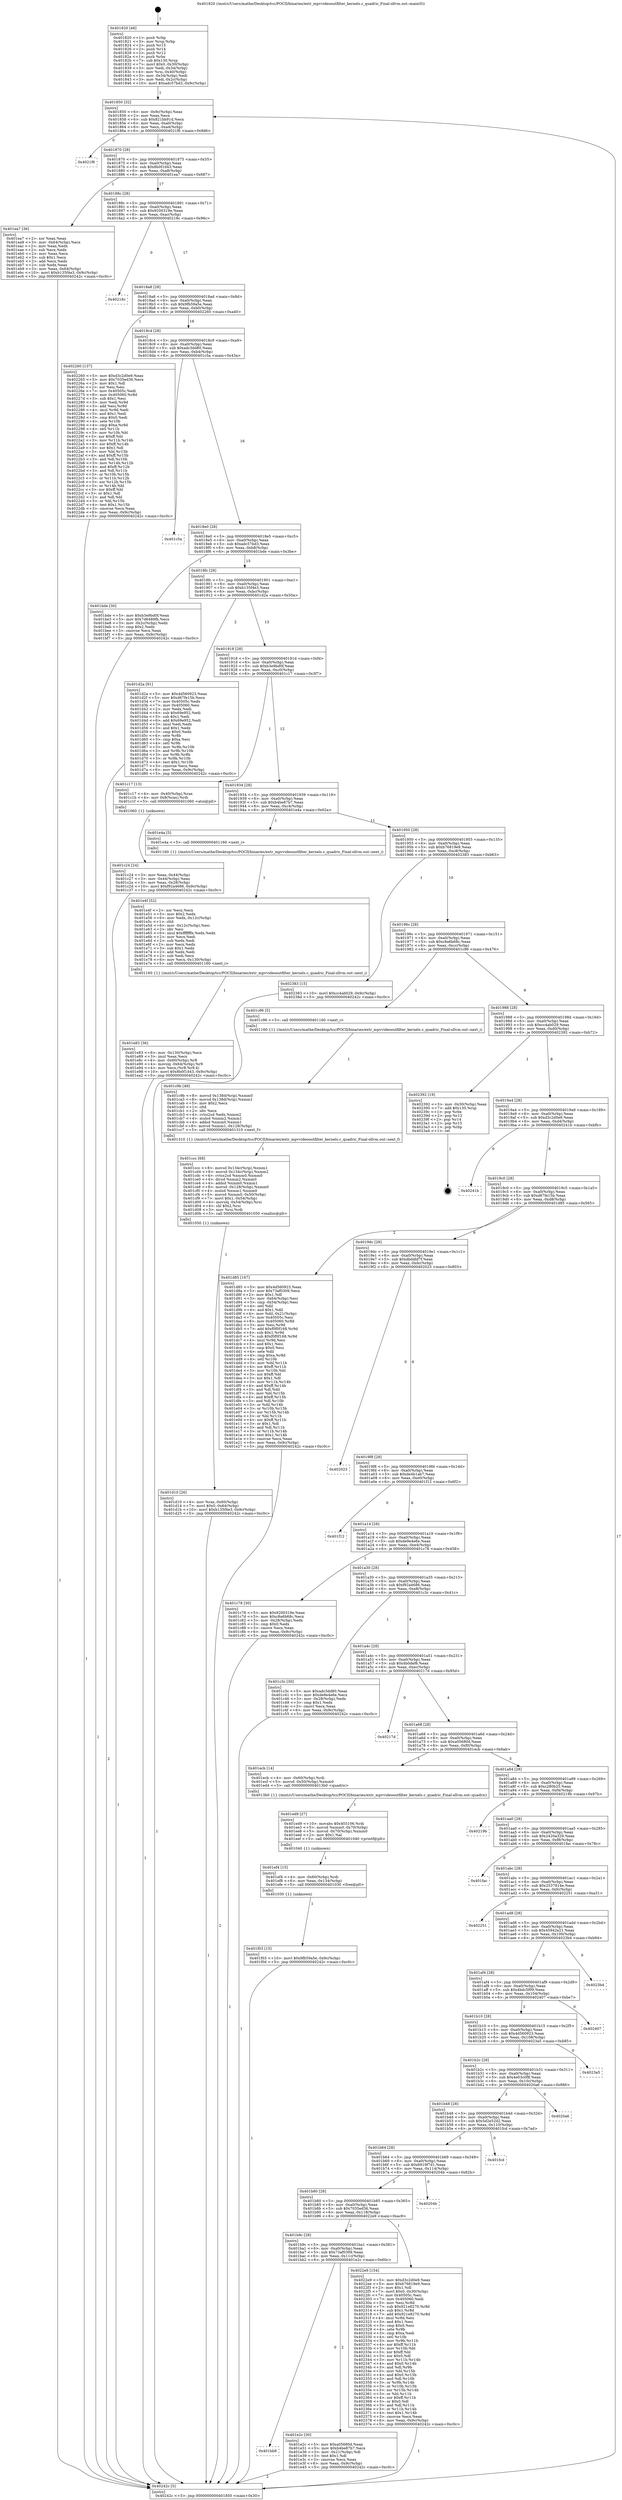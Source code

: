 digraph "0x401820" {
  label = "0x401820 (/mnt/c/Users/mathe/Desktop/tcc/POCII/binaries/extr_mpvvideooutfilter_kernels.c_quadric_Final-ollvm.out::main(0))"
  labelloc = "t"
  node[shape=record]

  Entry [label="",width=0.3,height=0.3,shape=circle,fillcolor=black,style=filled]
  "0x401850" [label="{
     0x401850 [32]\l
     | [instrs]\l
     &nbsp;&nbsp;0x401850 \<+6\>: mov -0x9c(%rbp),%eax\l
     &nbsp;&nbsp;0x401856 \<+2\>: mov %eax,%ecx\l
     &nbsp;&nbsp;0x401858 \<+6\>: sub $0x821bb91d,%ecx\l
     &nbsp;&nbsp;0x40185e \<+6\>: mov %eax,-0xa0(%rbp)\l
     &nbsp;&nbsp;0x401864 \<+6\>: mov %ecx,-0xa4(%rbp)\l
     &nbsp;&nbsp;0x40186a \<+6\>: je 00000000004021f6 \<main+0x9d6\>\l
  }"]
  "0x4021f6" [label="{
     0x4021f6\l
  }", style=dashed]
  "0x401870" [label="{
     0x401870 [28]\l
     | [instrs]\l
     &nbsp;&nbsp;0x401870 \<+5\>: jmp 0000000000401875 \<main+0x55\>\l
     &nbsp;&nbsp;0x401875 \<+6\>: mov -0xa0(%rbp),%eax\l
     &nbsp;&nbsp;0x40187b \<+5\>: sub $0x8b0f1d43,%eax\l
     &nbsp;&nbsp;0x401880 \<+6\>: mov %eax,-0xa8(%rbp)\l
     &nbsp;&nbsp;0x401886 \<+6\>: je 0000000000401ea7 \<main+0x687\>\l
  }"]
  Exit [label="",width=0.3,height=0.3,shape=circle,fillcolor=black,style=filled,peripheries=2]
  "0x401ea7" [label="{
     0x401ea7 [36]\l
     | [instrs]\l
     &nbsp;&nbsp;0x401ea7 \<+2\>: xor %eax,%eax\l
     &nbsp;&nbsp;0x401ea9 \<+3\>: mov -0x64(%rbp),%ecx\l
     &nbsp;&nbsp;0x401eac \<+2\>: mov %eax,%edx\l
     &nbsp;&nbsp;0x401eae \<+2\>: sub %ecx,%edx\l
     &nbsp;&nbsp;0x401eb0 \<+2\>: mov %eax,%ecx\l
     &nbsp;&nbsp;0x401eb2 \<+3\>: sub $0x1,%ecx\l
     &nbsp;&nbsp;0x401eb5 \<+2\>: add %ecx,%edx\l
     &nbsp;&nbsp;0x401eb7 \<+2\>: sub %edx,%eax\l
     &nbsp;&nbsp;0x401eb9 \<+3\>: mov %eax,-0x64(%rbp)\l
     &nbsp;&nbsp;0x401ebc \<+10\>: movl $0xb135f4e3,-0x9c(%rbp)\l
     &nbsp;&nbsp;0x401ec6 \<+5\>: jmp 000000000040242c \<main+0xc0c\>\l
  }"]
  "0x40188c" [label="{
     0x40188c [28]\l
     | [instrs]\l
     &nbsp;&nbsp;0x40188c \<+5\>: jmp 0000000000401891 \<main+0x71\>\l
     &nbsp;&nbsp;0x401891 \<+6\>: mov -0xa0(%rbp),%eax\l
     &nbsp;&nbsp;0x401897 \<+5\>: sub $0x9200319e,%eax\l
     &nbsp;&nbsp;0x40189c \<+6\>: mov %eax,-0xac(%rbp)\l
     &nbsp;&nbsp;0x4018a2 \<+6\>: je 000000000040218c \<main+0x96c\>\l
  }"]
  "0x401f03" [label="{
     0x401f03 [15]\l
     | [instrs]\l
     &nbsp;&nbsp;0x401f03 \<+10\>: movl $0x9fb59a5e,-0x9c(%rbp)\l
     &nbsp;&nbsp;0x401f0d \<+5\>: jmp 000000000040242c \<main+0xc0c\>\l
  }"]
  "0x40218c" [label="{
     0x40218c\l
  }", style=dashed]
  "0x4018a8" [label="{
     0x4018a8 [28]\l
     | [instrs]\l
     &nbsp;&nbsp;0x4018a8 \<+5\>: jmp 00000000004018ad \<main+0x8d\>\l
     &nbsp;&nbsp;0x4018ad \<+6\>: mov -0xa0(%rbp),%eax\l
     &nbsp;&nbsp;0x4018b3 \<+5\>: sub $0x9fb59a5e,%eax\l
     &nbsp;&nbsp;0x4018b8 \<+6\>: mov %eax,-0xb0(%rbp)\l
     &nbsp;&nbsp;0x4018be \<+6\>: je 0000000000402260 \<main+0xa40\>\l
  }"]
  "0x401ef4" [label="{
     0x401ef4 [15]\l
     | [instrs]\l
     &nbsp;&nbsp;0x401ef4 \<+4\>: mov -0x60(%rbp),%rdi\l
     &nbsp;&nbsp;0x401ef8 \<+6\>: mov %eax,-0x134(%rbp)\l
     &nbsp;&nbsp;0x401efe \<+5\>: call 0000000000401030 \<free@plt\>\l
     | [calls]\l
     &nbsp;&nbsp;0x401030 \{1\} (unknown)\l
  }"]
  "0x402260" [label="{
     0x402260 [137]\l
     | [instrs]\l
     &nbsp;&nbsp;0x402260 \<+5\>: mov $0xd3c2d0e9,%eax\l
     &nbsp;&nbsp;0x402265 \<+5\>: mov $0x7035ed36,%ecx\l
     &nbsp;&nbsp;0x40226a \<+2\>: mov $0x1,%dl\l
     &nbsp;&nbsp;0x40226c \<+2\>: xor %esi,%esi\l
     &nbsp;&nbsp;0x40226e \<+7\>: mov 0x40505c,%edi\l
     &nbsp;&nbsp;0x402275 \<+8\>: mov 0x405060,%r8d\l
     &nbsp;&nbsp;0x40227d \<+3\>: sub $0x1,%esi\l
     &nbsp;&nbsp;0x402280 \<+3\>: mov %edi,%r9d\l
     &nbsp;&nbsp;0x402283 \<+3\>: add %esi,%r9d\l
     &nbsp;&nbsp;0x402286 \<+4\>: imul %r9d,%edi\l
     &nbsp;&nbsp;0x40228a \<+3\>: and $0x1,%edi\l
     &nbsp;&nbsp;0x40228d \<+3\>: cmp $0x0,%edi\l
     &nbsp;&nbsp;0x402290 \<+4\>: sete %r10b\l
     &nbsp;&nbsp;0x402294 \<+4\>: cmp $0xa,%r8d\l
     &nbsp;&nbsp;0x402298 \<+4\>: setl %r11b\l
     &nbsp;&nbsp;0x40229c \<+3\>: mov %r10b,%bl\l
     &nbsp;&nbsp;0x40229f \<+3\>: xor $0xff,%bl\l
     &nbsp;&nbsp;0x4022a2 \<+3\>: mov %r11b,%r14b\l
     &nbsp;&nbsp;0x4022a5 \<+4\>: xor $0xff,%r14b\l
     &nbsp;&nbsp;0x4022a9 \<+3\>: xor $0x1,%dl\l
     &nbsp;&nbsp;0x4022ac \<+3\>: mov %bl,%r15b\l
     &nbsp;&nbsp;0x4022af \<+4\>: and $0xff,%r15b\l
     &nbsp;&nbsp;0x4022b3 \<+3\>: and %dl,%r10b\l
     &nbsp;&nbsp;0x4022b6 \<+3\>: mov %r14b,%r12b\l
     &nbsp;&nbsp;0x4022b9 \<+4\>: and $0xff,%r12b\l
     &nbsp;&nbsp;0x4022bd \<+3\>: and %dl,%r11b\l
     &nbsp;&nbsp;0x4022c0 \<+3\>: or %r10b,%r15b\l
     &nbsp;&nbsp;0x4022c3 \<+3\>: or %r11b,%r12b\l
     &nbsp;&nbsp;0x4022c6 \<+3\>: xor %r12b,%r15b\l
     &nbsp;&nbsp;0x4022c9 \<+3\>: or %r14b,%bl\l
     &nbsp;&nbsp;0x4022cc \<+3\>: xor $0xff,%bl\l
     &nbsp;&nbsp;0x4022cf \<+3\>: or $0x1,%dl\l
     &nbsp;&nbsp;0x4022d2 \<+2\>: and %dl,%bl\l
     &nbsp;&nbsp;0x4022d4 \<+3\>: or %bl,%r15b\l
     &nbsp;&nbsp;0x4022d7 \<+4\>: test $0x1,%r15b\l
     &nbsp;&nbsp;0x4022db \<+3\>: cmovne %ecx,%eax\l
     &nbsp;&nbsp;0x4022de \<+6\>: mov %eax,-0x9c(%rbp)\l
     &nbsp;&nbsp;0x4022e4 \<+5\>: jmp 000000000040242c \<main+0xc0c\>\l
  }"]
  "0x4018c4" [label="{
     0x4018c4 [28]\l
     | [instrs]\l
     &nbsp;&nbsp;0x4018c4 \<+5\>: jmp 00000000004018c9 \<main+0xa9\>\l
     &nbsp;&nbsp;0x4018c9 \<+6\>: mov -0xa0(%rbp),%eax\l
     &nbsp;&nbsp;0x4018cf \<+5\>: sub $0xadc3dd80,%eax\l
     &nbsp;&nbsp;0x4018d4 \<+6\>: mov %eax,-0xb4(%rbp)\l
     &nbsp;&nbsp;0x4018da \<+6\>: je 0000000000401c5a \<main+0x43a\>\l
  }"]
  "0x401ed9" [label="{
     0x401ed9 [27]\l
     | [instrs]\l
     &nbsp;&nbsp;0x401ed9 \<+10\>: movabs $0x403106,%rdi\l
     &nbsp;&nbsp;0x401ee3 \<+5\>: movsd %xmm0,-0x70(%rbp)\l
     &nbsp;&nbsp;0x401ee8 \<+5\>: movsd -0x70(%rbp),%xmm0\l
     &nbsp;&nbsp;0x401eed \<+2\>: mov $0x1,%al\l
     &nbsp;&nbsp;0x401eef \<+5\>: call 0000000000401040 \<printf@plt\>\l
     | [calls]\l
     &nbsp;&nbsp;0x401040 \{1\} (unknown)\l
  }"]
  "0x401c5a" [label="{
     0x401c5a\l
  }", style=dashed]
  "0x4018e0" [label="{
     0x4018e0 [28]\l
     | [instrs]\l
     &nbsp;&nbsp;0x4018e0 \<+5\>: jmp 00000000004018e5 \<main+0xc5\>\l
     &nbsp;&nbsp;0x4018e5 \<+6\>: mov -0xa0(%rbp),%eax\l
     &nbsp;&nbsp;0x4018eb \<+5\>: sub $0xadc57bd3,%eax\l
     &nbsp;&nbsp;0x4018f0 \<+6\>: mov %eax,-0xb8(%rbp)\l
     &nbsp;&nbsp;0x4018f6 \<+6\>: je 0000000000401bde \<main+0x3be\>\l
  }"]
  "0x401e83" [label="{
     0x401e83 [36]\l
     | [instrs]\l
     &nbsp;&nbsp;0x401e83 \<+6\>: mov -0x130(%rbp),%ecx\l
     &nbsp;&nbsp;0x401e89 \<+3\>: imul %eax,%ecx\l
     &nbsp;&nbsp;0x401e8c \<+4\>: mov -0x60(%rbp),%r8\l
     &nbsp;&nbsp;0x401e90 \<+4\>: movslq -0x64(%rbp),%r9\l
     &nbsp;&nbsp;0x401e94 \<+4\>: mov %ecx,(%r8,%r9,4)\l
     &nbsp;&nbsp;0x401e98 \<+10\>: movl $0x8b0f1d43,-0x9c(%rbp)\l
     &nbsp;&nbsp;0x401ea2 \<+5\>: jmp 000000000040242c \<main+0xc0c\>\l
  }"]
  "0x401bde" [label="{
     0x401bde [30]\l
     | [instrs]\l
     &nbsp;&nbsp;0x401bde \<+5\>: mov $0xb3e9bd0f,%eax\l
     &nbsp;&nbsp;0x401be3 \<+5\>: mov $0x7d6489fb,%ecx\l
     &nbsp;&nbsp;0x401be8 \<+3\>: mov -0x2c(%rbp),%edx\l
     &nbsp;&nbsp;0x401beb \<+3\>: cmp $0x2,%edx\l
     &nbsp;&nbsp;0x401bee \<+3\>: cmovne %ecx,%eax\l
     &nbsp;&nbsp;0x401bf1 \<+6\>: mov %eax,-0x9c(%rbp)\l
     &nbsp;&nbsp;0x401bf7 \<+5\>: jmp 000000000040242c \<main+0xc0c\>\l
  }"]
  "0x4018fc" [label="{
     0x4018fc [28]\l
     | [instrs]\l
     &nbsp;&nbsp;0x4018fc \<+5\>: jmp 0000000000401901 \<main+0xe1\>\l
     &nbsp;&nbsp;0x401901 \<+6\>: mov -0xa0(%rbp),%eax\l
     &nbsp;&nbsp;0x401907 \<+5\>: sub $0xb135f4e3,%eax\l
     &nbsp;&nbsp;0x40190c \<+6\>: mov %eax,-0xbc(%rbp)\l
     &nbsp;&nbsp;0x401912 \<+6\>: je 0000000000401d2a \<main+0x50a\>\l
  }"]
  "0x40242c" [label="{
     0x40242c [5]\l
     | [instrs]\l
     &nbsp;&nbsp;0x40242c \<+5\>: jmp 0000000000401850 \<main+0x30\>\l
  }"]
  "0x401820" [label="{
     0x401820 [48]\l
     | [instrs]\l
     &nbsp;&nbsp;0x401820 \<+1\>: push %rbp\l
     &nbsp;&nbsp;0x401821 \<+3\>: mov %rsp,%rbp\l
     &nbsp;&nbsp;0x401824 \<+2\>: push %r15\l
     &nbsp;&nbsp;0x401826 \<+2\>: push %r14\l
     &nbsp;&nbsp;0x401828 \<+2\>: push %r12\l
     &nbsp;&nbsp;0x40182a \<+1\>: push %rbx\l
     &nbsp;&nbsp;0x40182b \<+7\>: sub $0x130,%rsp\l
     &nbsp;&nbsp;0x401832 \<+7\>: movl $0x0,-0x30(%rbp)\l
     &nbsp;&nbsp;0x401839 \<+3\>: mov %edi,-0x34(%rbp)\l
     &nbsp;&nbsp;0x40183c \<+4\>: mov %rsi,-0x40(%rbp)\l
     &nbsp;&nbsp;0x401840 \<+3\>: mov -0x34(%rbp),%edi\l
     &nbsp;&nbsp;0x401843 \<+3\>: mov %edi,-0x2c(%rbp)\l
     &nbsp;&nbsp;0x401846 \<+10\>: movl $0xadc57bd3,-0x9c(%rbp)\l
  }"]
  "0x401e4f" [label="{
     0x401e4f [52]\l
     | [instrs]\l
     &nbsp;&nbsp;0x401e4f \<+2\>: xor %ecx,%ecx\l
     &nbsp;&nbsp;0x401e51 \<+5\>: mov $0x2,%edx\l
     &nbsp;&nbsp;0x401e56 \<+6\>: mov %edx,-0x12c(%rbp)\l
     &nbsp;&nbsp;0x401e5c \<+1\>: cltd\l
     &nbsp;&nbsp;0x401e5d \<+6\>: mov -0x12c(%rbp),%esi\l
     &nbsp;&nbsp;0x401e63 \<+2\>: idiv %esi\l
     &nbsp;&nbsp;0x401e65 \<+6\>: imul $0xfffffffe,%edx,%edx\l
     &nbsp;&nbsp;0x401e6b \<+2\>: mov %ecx,%edi\l
     &nbsp;&nbsp;0x401e6d \<+2\>: sub %edx,%edi\l
     &nbsp;&nbsp;0x401e6f \<+2\>: mov %ecx,%edx\l
     &nbsp;&nbsp;0x401e71 \<+3\>: sub $0x1,%edx\l
     &nbsp;&nbsp;0x401e74 \<+2\>: add %edx,%edi\l
     &nbsp;&nbsp;0x401e76 \<+2\>: sub %edi,%ecx\l
     &nbsp;&nbsp;0x401e78 \<+6\>: mov %ecx,-0x130(%rbp)\l
     &nbsp;&nbsp;0x401e7e \<+5\>: call 0000000000401160 \<next_i\>\l
     | [calls]\l
     &nbsp;&nbsp;0x401160 \{1\} (/mnt/c/Users/mathe/Desktop/tcc/POCII/binaries/extr_mpvvideooutfilter_kernels.c_quadric_Final-ollvm.out::next_i)\l
  }"]
  "0x401d2a" [label="{
     0x401d2a [91]\l
     | [instrs]\l
     &nbsp;&nbsp;0x401d2a \<+5\>: mov $0x4d560923,%eax\l
     &nbsp;&nbsp;0x401d2f \<+5\>: mov $0xd67fe15b,%ecx\l
     &nbsp;&nbsp;0x401d34 \<+7\>: mov 0x40505c,%edx\l
     &nbsp;&nbsp;0x401d3b \<+7\>: mov 0x405060,%esi\l
     &nbsp;&nbsp;0x401d42 \<+2\>: mov %edx,%edi\l
     &nbsp;&nbsp;0x401d44 \<+6\>: sub $0x69e952,%edi\l
     &nbsp;&nbsp;0x401d4a \<+3\>: sub $0x1,%edi\l
     &nbsp;&nbsp;0x401d4d \<+6\>: add $0x69e952,%edi\l
     &nbsp;&nbsp;0x401d53 \<+3\>: imul %edi,%edx\l
     &nbsp;&nbsp;0x401d56 \<+3\>: and $0x1,%edx\l
     &nbsp;&nbsp;0x401d59 \<+3\>: cmp $0x0,%edx\l
     &nbsp;&nbsp;0x401d5c \<+4\>: sete %r8b\l
     &nbsp;&nbsp;0x401d60 \<+3\>: cmp $0xa,%esi\l
     &nbsp;&nbsp;0x401d63 \<+4\>: setl %r9b\l
     &nbsp;&nbsp;0x401d67 \<+3\>: mov %r8b,%r10b\l
     &nbsp;&nbsp;0x401d6a \<+3\>: and %r9b,%r10b\l
     &nbsp;&nbsp;0x401d6d \<+3\>: xor %r9b,%r8b\l
     &nbsp;&nbsp;0x401d70 \<+3\>: or %r8b,%r10b\l
     &nbsp;&nbsp;0x401d73 \<+4\>: test $0x1,%r10b\l
     &nbsp;&nbsp;0x401d77 \<+3\>: cmovne %ecx,%eax\l
     &nbsp;&nbsp;0x401d7a \<+6\>: mov %eax,-0x9c(%rbp)\l
     &nbsp;&nbsp;0x401d80 \<+5\>: jmp 000000000040242c \<main+0xc0c\>\l
  }"]
  "0x401918" [label="{
     0x401918 [28]\l
     | [instrs]\l
     &nbsp;&nbsp;0x401918 \<+5\>: jmp 000000000040191d \<main+0xfd\>\l
     &nbsp;&nbsp;0x40191d \<+6\>: mov -0xa0(%rbp),%eax\l
     &nbsp;&nbsp;0x401923 \<+5\>: sub $0xb3e9bd0f,%eax\l
     &nbsp;&nbsp;0x401928 \<+6\>: mov %eax,-0xc0(%rbp)\l
     &nbsp;&nbsp;0x40192e \<+6\>: je 0000000000401c17 \<main+0x3f7\>\l
  }"]
  "0x401bb8" [label="{
     0x401bb8\l
  }", style=dashed]
  "0x401c17" [label="{
     0x401c17 [13]\l
     | [instrs]\l
     &nbsp;&nbsp;0x401c17 \<+4\>: mov -0x40(%rbp),%rax\l
     &nbsp;&nbsp;0x401c1b \<+4\>: mov 0x8(%rax),%rdi\l
     &nbsp;&nbsp;0x401c1f \<+5\>: call 0000000000401060 \<atoi@plt\>\l
     | [calls]\l
     &nbsp;&nbsp;0x401060 \{1\} (unknown)\l
  }"]
  "0x401934" [label="{
     0x401934 [28]\l
     | [instrs]\l
     &nbsp;&nbsp;0x401934 \<+5\>: jmp 0000000000401939 \<main+0x119\>\l
     &nbsp;&nbsp;0x401939 \<+6\>: mov -0xa0(%rbp),%eax\l
     &nbsp;&nbsp;0x40193f \<+5\>: sub $0xb4be87b7,%eax\l
     &nbsp;&nbsp;0x401944 \<+6\>: mov %eax,-0xc4(%rbp)\l
     &nbsp;&nbsp;0x40194a \<+6\>: je 0000000000401e4a \<main+0x62a\>\l
  }"]
  "0x401c24" [label="{
     0x401c24 [24]\l
     | [instrs]\l
     &nbsp;&nbsp;0x401c24 \<+3\>: mov %eax,-0x44(%rbp)\l
     &nbsp;&nbsp;0x401c27 \<+3\>: mov -0x44(%rbp),%eax\l
     &nbsp;&nbsp;0x401c2a \<+3\>: mov %eax,-0x28(%rbp)\l
     &nbsp;&nbsp;0x401c2d \<+10\>: movl $0xf92a4686,-0x9c(%rbp)\l
     &nbsp;&nbsp;0x401c37 \<+5\>: jmp 000000000040242c \<main+0xc0c\>\l
  }"]
  "0x401e2c" [label="{
     0x401e2c [30]\l
     | [instrs]\l
     &nbsp;&nbsp;0x401e2c \<+5\>: mov $0xa05680d,%eax\l
     &nbsp;&nbsp;0x401e31 \<+5\>: mov $0xb4be87b7,%ecx\l
     &nbsp;&nbsp;0x401e36 \<+3\>: mov -0x21(%rbp),%dl\l
     &nbsp;&nbsp;0x401e39 \<+3\>: test $0x1,%dl\l
     &nbsp;&nbsp;0x401e3c \<+3\>: cmovne %ecx,%eax\l
     &nbsp;&nbsp;0x401e3f \<+6\>: mov %eax,-0x9c(%rbp)\l
     &nbsp;&nbsp;0x401e45 \<+5\>: jmp 000000000040242c \<main+0xc0c\>\l
  }"]
  "0x401e4a" [label="{
     0x401e4a [5]\l
     | [instrs]\l
     &nbsp;&nbsp;0x401e4a \<+5\>: call 0000000000401160 \<next_i\>\l
     | [calls]\l
     &nbsp;&nbsp;0x401160 \{1\} (/mnt/c/Users/mathe/Desktop/tcc/POCII/binaries/extr_mpvvideooutfilter_kernels.c_quadric_Final-ollvm.out::next_i)\l
  }"]
  "0x401950" [label="{
     0x401950 [28]\l
     | [instrs]\l
     &nbsp;&nbsp;0x401950 \<+5\>: jmp 0000000000401955 \<main+0x135\>\l
     &nbsp;&nbsp;0x401955 \<+6\>: mov -0xa0(%rbp),%eax\l
     &nbsp;&nbsp;0x40195b \<+5\>: sub $0xb76819e9,%eax\l
     &nbsp;&nbsp;0x401960 \<+6\>: mov %eax,-0xc8(%rbp)\l
     &nbsp;&nbsp;0x401966 \<+6\>: je 0000000000402383 \<main+0xb63\>\l
  }"]
  "0x401b9c" [label="{
     0x401b9c [28]\l
     | [instrs]\l
     &nbsp;&nbsp;0x401b9c \<+5\>: jmp 0000000000401ba1 \<main+0x381\>\l
     &nbsp;&nbsp;0x401ba1 \<+6\>: mov -0xa0(%rbp),%eax\l
     &nbsp;&nbsp;0x401ba7 \<+5\>: sub $0x73af0309,%eax\l
     &nbsp;&nbsp;0x401bac \<+6\>: mov %eax,-0x11c(%rbp)\l
     &nbsp;&nbsp;0x401bb2 \<+6\>: je 0000000000401e2c \<main+0x60c\>\l
  }"]
  "0x402383" [label="{
     0x402383 [15]\l
     | [instrs]\l
     &nbsp;&nbsp;0x402383 \<+10\>: movl $0xcc4ab029,-0x9c(%rbp)\l
     &nbsp;&nbsp;0x40238d \<+5\>: jmp 000000000040242c \<main+0xc0c\>\l
  }"]
  "0x40196c" [label="{
     0x40196c [28]\l
     | [instrs]\l
     &nbsp;&nbsp;0x40196c \<+5\>: jmp 0000000000401971 \<main+0x151\>\l
     &nbsp;&nbsp;0x401971 \<+6\>: mov -0xa0(%rbp),%eax\l
     &nbsp;&nbsp;0x401977 \<+5\>: sub $0xc8a6b68c,%eax\l
     &nbsp;&nbsp;0x40197c \<+6\>: mov %eax,-0xcc(%rbp)\l
     &nbsp;&nbsp;0x401982 \<+6\>: je 0000000000401c96 \<main+0x476\>\l
  }"]
  "0x4022e9" [label="{
     0x4022e9 [154]\l
     | [instrs]\l
     &nbsp;&nbsp;0x4022e9 \<+5\>: mov $0xd3c2d0e9,%eax\l
     &nbsp;&nbsp;0x4022ee \<+5\>: mov $0xb76819e9,%ecx\l
     &nbsp;&nbsp;0x4022f3 \<+2\>: mov $0x1,%dl\l
     &nbsp;&nbsp;0x4022f5 \<+7\>: movl $0x0,-0x30(%rbp)\l
     &nbsp;&nbsp;0x4022fc \<+7\>: mov 0x40505c,%esi\l
     &nbsp;&nbsp;0x402303 \<+7\>: mov 0x405060,%edi\l
     &nbsp;&nbsp;0x40230a \<+3\>: mov %esi,%r8d\l
     &nbsp;&nbsp;0x40230d \<+7\>: sub $0x921e8270,%r8d\l
     &nbsp;&nbsp;0x402314 \<+4\>: sub $0x1,%r8d\l
     &nbsp;&nbsp;0x402318 \<+7\>: add $0x921e8270,%r8d\l
     &nbsp;&nbsp;0x40231f \<+4\>: imul %r8d,%esi\l
     &nbsp;&nbsp;0x402323 \<+3\>: and $0x1,%esi\l
     &nbsp;&nbsp;0x402326 \<+3\>: cmp $0x0,%esi\l
     &nbsp;&nbsp;0x402329 \<+4\>: sete %r9b\l
     &nbsp;&nbsp;0x40232d \<+3\>: cmp $0xa,%edi\l
     &nbsp;&nbsp;0x402330 \<+4\>: setl %r10b\l
     &nbsp;&nbsp;0x402334 \<+3\>: mov %r9b,%r11b\l
     &nbsp;&nbsp;0x402337 \<+4\>: xor $0xff,%r11b\l
     &nbsp;&nbsp;0x40233b \<+3\>: mov %r10b,%bl\l
     &nbsp;&nbsp;0x40233e \<+3\>: xor $0xff,%bl\l
     &nbsp;&nbsp;0x402341 \<+3\>: xor $0x0,%dl\l
     &nbsp;&nbsp;0x402344 \<+3\>: mov %r11b,%r14b\l
     &nbsp;&nbsp;0x402347 \<+4\>: and $0x0,%r14b\l
     &nbsp;&nbsp;0x40234b \<+3\>: and %dl,%r9b\l
     &nbsp;&nbsp;0x40234e \<+3\>: mov %bl,%r15b\l
     &nbsp;&nbsp;0x402351 \<+4\>: and $0x0,%r15b\l
     &nbsp;&nbsp;0x402355 \<+3\>: and %dl,%r10b\l
     &nbsp;&nbsp;0x402358 \<+3\>: or %r9b,%r14b\l
     &nbsp;&nbsp;0x40235b \<+3\>: or %r10b,%r15b\l
     &nbsp;&nbsp;0x40235e \<+3\>: xor %r15b,%r14b\l
     &nbsp;&nbsp;0x402361 \<+3\>: or %bl,%r11b\l
     &nbsp;&nbsp;0x402364 \<+4\>: xor $0xff,%r11b\l
     &nbsp;&nbsp;0x402368 \<+3\>: or $0x0,%dl\l
     &nbsp;&nbsp;0x40236b \<+3\>: and %dl,%r11b\l
     &nbsp;&nbsp;0x40236e \<+3\>: or %r11b,%r14b\l
     &nbsp;&nbsp;0x402371 \<+4\>: test $0x1,%r14b\l
     &nbsp;&nbsp;0x402375 \<+3\>: cmovne %ecx,%eax\l
     &nbsp;&nbsp;0x402378 \<+6\>: mov %eax,-0x9c(%rbp)\l
     &nbsp;&nbsp;0x40237e \<+5\>: jmp 000000000040242c \<main+0xc0c\>\l
  }"]
  "0x401c96" [label="{
     0x401c96 [5]\l
     | [instrs]\l
     &nbsp;&nbsp;0x401c96 \<+5\>: call 0000000000401160 \<next_i\>\l
     | [calls]\l
     &nbsp;&nbsp;0x401160 \{1\} (/mnt/c/Users/mathe/Desktop/tcc/POCII/binaries/extr_mpvvideooutfilter_kernels.c_quadric_Final-ollvm.out::next_i)\l
  }"]
  "0x401988" [label="{
     0x401988 [28]\l
     | [instrs]\l
     &nbsp;&nbsp;0x401988 \<+5\>: jmp 000000000040198d \<main+0x16d\>\l
     &nbsp;&nbsp;0x40198d \<+6\>: mov -0xa0(%rbp),%eax\l
     &nbsp;&nbsp;0x401993 \<+5\>: sub $0xcc4ab029,%eax\l
     &nbsp;&nbsp;0x401998 \<+6\>: mov %eax,-0xd0(%rbp)\l
     &nbsp;&nbsp;0x40199e \<+6\>: je 0000000000402392 \<main+0xb72\>\l
  }"]
  "0x401b80" [label="{
     0x401b80 [28]\l
     | [instrs]\l
     &nbsp;&nbsp;0x401b80 \<+5\>: jmp 0000000000401b85 \<main+0x365\>\l
     &nbsp;&nbsp;0x401b85 \<+6\>: mov -0xa0(%rbp),%eax\l
     &nbsp;&nbsp;0x401b8b \<+5\>: sub $0x7035ed36,%eax\l
     &nbsp;&nbsp;0x401b90 \<+6\>: mov %eax,-0x118(%rbp)\l
     &nbsp;&nbsp;0x401b96 \<+6\>: je 00000000004022e9 \<main+0xac9\>\l
  }"]
  "0x402392" [label="{
     0x402392 [19]\l
     | [instrs]\l
     &nbsp;&nbsp;0x402392 \<+3\>: mov -0x30(%rbp),%eax\l
     &nbsp;&nbsp;0x402395 \<+7\>: add $0x130,%rsp\l
     &nbsp;&nbsp;0x40239c \<+1\>: pop %rbx\l
     &nbsp;&nbsp;0x40239d \<+2\>: pop %r12\l
     &nbsp;&nbsp;0x40239f \<+2\>: pop %r14\l
     &nbsp;&nbsp;0x4023a1 \<+2\>: pop %r15\l
     &nbsp;&nbsp;0x4023a3 \<+1\>: pop %rbp\l
     &nbsp;&nbsp;0x4023a4 \<+1\>: ret\l
  }"]
  "0x4019a4" [label="{
     0x4019a4 [28]\l
     | [instrs]\l
     &nbsp;&nbsp;0x4019a4 \<+5\>: jmp 00000000004019a9 \<main+0x189\>\l
     &nbsp;&nbsp;0x4019a9 \<+6\>: mov -0xa0(%rbp),%eax\l
     &nbsp;&nbsp;0x4019af \<+5\>: sub $0xd3c2d0e9,%eax\l
     &nbsp;&nbsp;0x4019b4 \<+6\>: mov %eax,-0xd4(%rbp)\l
     &nbsp;&nbsp;0x4019ba \<+6\>: je 000000000040241b \<main+0xbfb\>\l
  }"]
  "0x40204b" [label="{
     0x40204b\l
  }", style=dashed]
  "0x40241b" [label="{
     0x40241b\l
  }", style=dashed]
  "0x4019c0" [label="{
     0x4019c0 [28]\l
     | [instrs]\l
     &nbsp;&nbsp;0x4019c0 \<+5\>: jmp 00000000004019c5 \<main+0x1a5\>\l
     &nbsp;&nbsp;0x4019c5 \<+6\>: mov -0xa0(%rbp),%eax\l
     &nbsp;&nbsp;0x4019cb \<+5\>: sub $0xd67fe15b,%eax\l
     &nbsp;&nbsp;0x4019d0 \<+6\>: mov %eax,-0xd8(%rbp)\l
     &nbsp;&nbsp;0x4019d6 \<+6\>: je 0000000000401d85 \<main+0x565\>\l
  }"]
  "0x401b64" [label="{
     0x401b64 [28]\l
     | [instrs]\l
     &nbsp;&nbsp;0x401b64 \<+5\>: jmp 0000000000401b69 \<main+0x349\>\l
     &nbsp;&nbsp;0x401b69 \<+6\>: mov -0xa0(%rbp),%eax\l
     &nbsp;&nbsp;0x401b6f \<+5\>: sub $0x6919f7d1,%eax\l
     &nbsp;&nbsp;0x401b74 \<+6\>: mov %eax,-0x114(%rbp)\l
     &nbsp;&nbsp;0x401b7a \<+6\>: je 000000000040204b \<main+0x82b\>\l
  }"]
  "0x401d85" [label="{
     0x401d85 [167]\l
     | [instrs]\l
     &nbsp;&nbsp;0x401d85 \<+5\>: mov $0x4d560923,%eax\l
     &nbsp;&nbsp;0x401d8a \<+5\>: mov $0x73af0309,%ecx\l
     &nbsp;&nbsp;0x401d8f \<+2\>: mov $0x1,%dl\l
     &nbsp;&nbsp;0x401d91 \<+3\>: mov -0x64(%rbp),%esi\l
     &nbsp;&nbsp;0x401d94 \<+3\>: cmp -0x54(%rbp),%esi\l
     &nbsp;&nbsp;0x401d97 \<+4\>: setl %dil\l
     &nbsp;&nbsp;0x401d9b \<+4\>: and $0x1,%dil\l
     &nbsp;&nbsp;0x401d9f \<+4\>: mov %dil,-0x21(%rbp)\l
     &nbsp;&nbsp;0x401da3 \<+7\>: mov 0x40505c,%esi\l
     &nbsp;&nbsp;0x401daa \<+8\>: mov 0x405060,%r8d\l
     &nbsp;&nbsp;0x401db2 \<+3\>: mov %esi,%r9d\l
     &nbsp;&nbsp;0x401db5 \<+7\>: add $0xf0f0f168,%r9d\l
     &nbsp;&nbsp;0x401dbc \<+4\>: sub $0x1,%r9d\l
     &nbsp;&nbsp;0x401dc0 \<+7\>: sub $0xf0f0f168,%r9d\l
     &nbsp;&nbsp;0x401dc7 \<+4\>: imul %r9d,%esi\l
     &nbsp;&nbsp;0x401dcb \<+3\>: and $0x1,%esi\l
     &nbsp;&nbsp;0x401dce \<+3\>: cmp $0x0,%esi\l
     &nbsp;&nbsp;0x401dd1 \<+4\>: sete %dil\l
     &nbsp;&nbsp;0x401dd5 \<+4\>: cmp $0xa,%r8d\l
     &nbsp;&nbsp;0x401dd9 \<+4\>: setl %r10b\l
     &nbsp;&nbsp;0x401ddd \<+3\>: mov %dil,%r11b\l
     &nbsp;&nbsp;0x401de0 \<+4\>: xor $0xff,%r11b\l
     &nbsp;&nbsp;0x401de4 \<+3\>: mov %r10b,%bl\l
     &nbsp;&nbsp;0x401de7 \<+3\>: xor $0xff,%bl\l
     &nbsp;&nbsp;0x401dea \<+3\>: xor $0x1,%dl\l
     &nbsp;&nbsp;0x401ded \<+3\>: mov %r11b,%r14b\l
     &nbsp;&nbsp;0x401df0 \<+4\>: and $0xff,%r14b\l
     &nbsp;&nbsp;0x401df4 \<+3\>: and %dl,%dil\l
     &nbsp;&nbsp;0x401df7 \<+3\>: mov %bl,%r15b\l
     &nbsp;&nbsp;0x401dfa \<+4\>: and $0xff,%r15b\l
     &nbsp;&nbsp;0x401dfe \<+3\>: and %dl,%r10b\l
     &nbsp;&nbsp;0x401e01 \<+3\>: or %dil,%r14b\l
     &nbsp;&nbsp;0x401e04 \<+3\>: or %r10b,%r15b\l
     &nbsp;&nbsp;0x401e07 \<+3\>: xor %r15b,%r14b\l
     &nbsp;&nbsp;0x401e0a \<+3\>: or %bl,%r11b\l
     &nbsp;&nbsp;0x401e0d \<+4\>: xor $0xff,%r11b\l
     &nbsp;&nbsp;0x401e11 \<+3\>: or $0x1,%dl\l
     &nbsp;&nbsp;0x401e14 \<+3\>: and %dl,%r11b\l
     &nbsp;&nbsp;0x401e17 \<+3\>: or %r11b,%r14b\l
     &nbsp;&nbsp;0x401e1a \<+4\>: test $0x1,%r14b\l
     &nbsp;&nbsp;0x401e1e \<+3\>: cmovne %ecx,%eax\l
     &nbsp;&nbsp;0x401e21 \<+6\>: mov %eax,-0x9c(%rbp)\l
     &nbsp;&nbsp;0x401e27 \<+5\>: jmp 000000000040242c \<main+0xc0c\>\l
  }"]
  "0x4019dc" [label="{
     0x4019dc [28]\l
     | [instrs]\l
     &nbsp;&nbsp;0x4019dc \<+5\>: jmp 00000000004019e1 \<main+0x1c1\>\l
     &nbsp;&nbsp;0x4019e1 \<+6\>: mov -0xa0(%rbp),%eax\l
     &nbsp;&nbsp;0x4019e7 \<+5\>: sub $0xdbddbf7f,%eax\l
     &nbsp;&nbsp;0x4019ec \<+6\>: mov %eax,-0xdc(%rbp)\l
     &nbsp;&nbsp;0x4019f2 \<+6\>: je 0000000000402023 \<main+0x803\>\l
  }"]
  "0x401fcd" [label="{
     0x401fcd\l
  }", style=dashed]
  "0x402023" [label="{
     0x402023\l
  }", style=dashed]
  "0x4019f8" [label="{
     0x4019f8 [28]\l
     | [instrs]\l
     &nbsp;&nbsp;0x4019f8 \<+5\>: jmp 00000000004019fd \<main+0x1dd\>\l
     &nbsp;&nbsp;0x4019fd \<+6\>: mov -0xa0(%rbp),%eax\l
     &nbsp;&nbsp;0x401a03 \<+5\>: sub $0xde4b1ab7,%eax\l
     &nbsp;&nbsp;0x401a08 \<+6\>: mov %eax,-0xe0(%rbp)\l
     &nbsp;&nbsp;0x401a0e \<+6\>: je 0000000000401f12 \<main+0x6f2\>\l
  }"]
  "0x401b48" [label="{
     0x401b48 [28]\l
     | [instrs]\l
     &nbsp;&nbsp;0x401b48 \<+5\>: jmp 0000000000401b4d \<main+0x32d\>\l
     &nbsp;&nbsp;0x401b4d \<+6\>: mov -0xa0(%rbp),%eax\l
     &nbsp;&nbsp;0x401b53 \<+5\>: sub $0x5d2e52d2,%eax\l
     &nbsp;&nbsp;0x401b58 \<+6\>: mov %eax,-0x110(%rbp)\l
     &nbsp;&nbsp;0x401b5e \<+6\>: je 0000000000401fcd \<main+0x7ad\>\l
  }"]
  "0x401f12" [label="{
     0x401f12\l
  }", style=dashed]
  "0x401a14" [label="{
     0x401a14 [28]\l
     | [instrs]\l
     &nbsp;&nbsp;0x401a14 \<+5\>: jmp 0000000000401a19 \<main+0x1f9\>\l
     &nbsp;&nbsp;0x401a19 \<+6\>: mov -0xa0(%rbp),%eax\l
     &nbsp;&nbsp;0x401a1f \<+5\>: sub $0xde9e4e6e,%eax\l
     &nbsp;&nbsp;0x401a24 \<+6\>: mov %eax,-0xe4(%rbp)\l
     &nbsp;&nbsp;0x401a2a \<+6\>: je 0000000000401c78 \<main+0x458\>\l
  }"]
  "0x4020a6" [label="{
     0x4020a6\l
  }", style=dashed]
  "0x401c78" [label="{
     0x401c78 [30]\l
     | [instrs]\l
     &nbsp;&nbsp;0x401c78 \<+5\>: mov $0x9200319e,%eax\l
     &nbsp;&nbsp;0x401c7d \<+5\>: mov $0xc8a6b68c,%ecx\l
     &nbsp;&nbsp;0x401c82 \<+3\>: mov -0x28(%rbp),%edx\l
     &nbsp;&nbsp;0x401c85 \<+3\>: cmp $0x0,%edx\l
     &nbsp;&nbsp;0x401c88 \<+3\>: cmove %ecx,%eax\l
     &nbsp;&nbsp;0x401c8b \<+6\>: mov %eax,-0x9c(%rbp)\l
     &nbsp;&nbsp;0x401c91 \<+5\>: jmp 000000000040242c \<main+0xc0c\>\l
  }"]
  "0x401a30" [label="{
     0x401a30 [28]\l
     | [instrs]\l
     &nbsp;&nbsp;0x401a30 \<+5\>: jmp 0000000000401a35 \<main+0x215\>\l
     &nbsp;&nbsp;0x401a35 \<+6\>: mov -0xa0(%rbp),%eax\l
     &nbsp;&nbsp;0x401a3b \<+5\>: sub $0xf92a4686,%eax\l
     &nbsp;&nbsp;0x401a40 \<+6\>: mov %eax,-0xe8(%rbp)\l
     &nbsp;&nbsp;0x401a46 \<+6\>: je 0000000000401c3c \<main+0x41c\>\l
  }"]
  "0x401b2c" [label="{
     0x401b2c [28]\l
     | [instrs]\l
     &nbsp;&nbsp;0x401b2c \<+5\>: jmp 0000000000401b31 \<main+0x311\>\l
     &nbsp;&nbsp;0x401b31 \<+6\>: mov -0xa0(%rbp),%eax\l
     &nbsp;&nbsp;0x401b37 \<+5\>: sub $0x4e03c0f8,%eax\l
     &nbsp;&nbsp;0x401b3c \<+6\>: mov %eax,-0x10c(%rbp)\l
     &nbsp;&nbsp;0x401b42 \<+6\>: je 00000000004020a6 \<main+0x886\>\l
  }"]
  "0x401c3c" [label="{
     0x401c3c [30]\l
     | [instrs]\l
     &nbsp;&nbsp;0x401c3c \<+5\>: mov $0xadc3dd80,%eax\l
     &nbsp;&nbsp;0x401c41 \<+5\>: mov $0xde9e4e6e,%ecx\l
     &nbsp;&nbsp;0x401c46 \<+3\>: mov -0x28(%rbp),%edx\l
     &nbsp;&nbsp;0x401c49 \<+3\>: cmp $0x1,%edx\l
     &nbsp;&nbsp;0x401c4c \<+3\>: cmovl %ecx,%eax\l
     &nbsp;&nbsp;0x401c4f \<+6\>: mov %eax,-0x9c(%rbp)\l
     &nbsp;&nbsp;0x401c55 \<+5\>: jmp 000000000040242c \<main+0xc0c\>\l
  }"]
  "0x401a4c" [label="{
     0x401a4c [28]\l
     | [instrs]\l
     &nbsp;&nbsp;0x401a4c \<+5\>: jmp 0000000000401a51 \<main+0x231\>\l
     &nbsp;&nbsp;0x401a51 \<+6\>: mov -0xa0(%rbp),%eax\l
     &nbsp;&nbsp;0x401a57 \<+5\>: sub $0x4b0def6,%eax\l
     &nbsp;&nbsp;0x401a5c \<+6\>: mov %eax,-0xec(%rbp)\l
     &nbsp;&nbsp;0x401a62 \<+6\>: je 000000000040217d \<main+0x95d\>\l
  }"]
  "0x401c9b" [label="{
     0x401c9b [49]\l
     | [instrs]\l
     &nbsp;&nbsp;0x401c9b \<+8\>: movsd 0x138d(%rip),%xmm0\l
     &nbsp;&nbsp;0x401ca3 \<+8\>: movsd 0x138d(%rip),%xmm1\l
     &nbsp;&nbsp;0x401cab \<+5\>: mov $0x2,%ecx\l
     &nbsp;&nbsp;0x401cb0 \<+1\>: cltd\l
     &nbsp;&nbsp;0x401cb1 \<+2\>: idiv %ecx\l
     &nbsp;&nbsp;0x401cb3 \<+4\>: cvtsi2sd %edx,%xmm2\l
     &nbsp;&nbsp;0x401cb7 \<+4\>: mulsd %xmm2,%xmm1\l
     &nbsp;&nbsp;0x401cbb \<+4\>: addsd %xmm0,%xmm1\l
     &nbsp;&nbsp;0x401cbf \<+8\>: movsd %xmm1,-0x128(%rbp)\l
     &nbsp;&nbsp;0x401cc7 \<+5\>: call 0000000000401310 \<next_f\>\l
     | [calls]\l
     &nbsp;&nbsp;0x401310 \{1\} (/mnt/c/Users/mathe/Desktop/tcc/POCII/binaries/extr_mpvvideooutfilter_kernels.c_quadric_Final-ollvm.out::next_f)\l
  }"]
  "0x401ccc" [label="{
     0x401ccc [68]\l
     | [instrs]\l
     &nbsp;&nbsp;0x401ccc \<+8\>: movsd 0x134c(%rip),%xmm1\l
     &nbsp;&nbsp;0x401cd4 \<+8\>: movsd 0x134c(%rip),%xmm2\l
     &nbsp;&nbsp;0x401cdc \<+4\>: cvtss2sd %xmm0,%xmm0\l
     &nbsp;&nbsp;0x401ce0 \<+4\>: divsd %xmm2,%xmm0\l
     &nbsp;&nbsp;0x401ce4 \<+4\>: addsd %xmm0,%xmm1\l
     &nbsp;&nbsp;0x401ce8 \<+8\>: movsd -0x128(%rbp),%xmm0\l
     &nbsp;&nbsp;0x401cf0 \<+4\>: mulsd %xmm1,%xmm0\l
     &nbsp;&nbsp;0x401cf4 \<+5\>: movsd %xmm0,-0x50(%rbp)\l
     &nbsp;&nbsp;0x401cf9 \<+7\>: movl $0x1,-0x54(%rbp)\l
     &nbsp;&nbsp;0x401d00 \<+4\>: movslq -0x54(%rbp),%rsi\l
     &nbsp;&nbsp;0x401d04 \<+4\>: shl $0x2,%rsi\l
     &nbsp;&nbsp;0x401d08 \<+3\>: mov %rsi,%rdi\l
     &nbsp;&nbsp;0x401d0b \<+5\>: call 0000000000401050 \<malloc@plt\>\l
     | [calls]\l
     &nbsp;&nbsp;0x401050 \{1\} (unknown)\l
  }"]
  "0x401d10" [label="{
     0x401d10 [26]\l
     | [instrs]\l
     &nbsp;&nbsp;0x401d10 \<+4\>: mov %rax,-0x60(%rbp)\l
     &nbsp;&nbsp;0x401d14 \<+7\>: movl $0x0,-0x64(%rbp)\l
     &nbsp;&nbsp;0x401d1b \<+10\>: movl $0xb135f4e3,-0x9c(%rbp)\l
     &nbsp;&nbsp;0x401d25 \<+5\>: jmp 000000000040242c \<main+0xc0c\>\l
  }"]
  "0x4023a5" [label="{
     0x4023a5\l
  }", style=dashed]
  "0x40217d" [label="{
     0x40217d\l
  }", style=dashed]
  "0x401a68" [label="{
     0x401a68 [28]\l
     | [instrs]\l
     &nbsp;&nbsp;0x401a68 \<+5\>: jmp 0000000000401a6d \<main+0x24d\>\l
     &nbsp;&nbsp;0x401a6d \<+6\>: mov -0xa0(%rbp),%eax\l
     &nbsp;&nbsp;0x401a73 \<+5\>: sub $0xa05680d,%eax\l
     &nbsp;&nbsp;0x401a78 \<+6\>: mov %eax,-0xf0(%rbp)\l
     &nbsp;&nbsp;0x401a7e \<+6\>: je 0000000000401ecb \<main+0x6ab\>\l
  }"]
  "0x401b10" [label="{
     0x401b10 [28]\l
     | [instrs]\l
     &nbsp;&nbsp;0x401b10 \<+5\>: jmp 0000000000401b15 \<main+0x2f5\>\l
     &nbsp;&nbsp;0x401b15 \<+6\>: mov -0xa0(%rbp),%eax\l
     &nbsp;&nbsp;0x401b1b \<+5\>: sub $0x4d560923,%eax\l
     &nbsp;&nbsp;0x401b20 \<+6\>: mov %eax,-0x108(%rbp)\l
     &nbsp;&nbsp;0x401b26 \<+6\>: je 00000000004023a5 \<main+0xb85\>\l
  }"]
  "0x401ecb" [label="{
     0x401ecb [14]\l
     | [instrs]\l
     &nbsp;&nbsp;0x401ecb \<+4\>: mov -0x60(%rbp),%rdi\l
     &nbsp;&nbsp;0x401ecf \<+5\>: movsd -0x50(%rbp),%xmm0\l
     &nbsp;&nbsp;0x401ed4 \<+5\>: call 00000000004013b0 \<quadric\>\l
     | [calls]\l
     &nbsp;&nbsp;0x4013b0 \{1\} (/mnt/c/Users/mathe/Desktop/tcc/POCII/binaries/extr_mpvvideooutfilter_kernels.c_quadric_Final-ollvm.out::quadric)\l
  }"]
  "0x401a84" [label="{
     0x401a84 [28]\l
     | [instrs]\l
     &nbsp;&nbsp;0x401a84 \<+5\>: jmp 0000000000401a89 \<main+0x269\>\l
     &nbsp;&nbsp;0x401a89 \<+6\>: mov -0xa0(%rbp),%eax\l
     &nbsp;&nbsp;0x401a8f \<+5\>: sub $0xc280b25,%eax\l
     &nbsp;&nbsp;0x401a94 \<+6\>: mov %eax,-0xf4(%rbp)\l
     &nbsp;&nbsp;0x401a9a \<+6\>: je 000000000040219b \<main+0x97b\>\l
  }"]
  "0x402407" [label="{
     0x402407\l
  }", style=dashed]
  "0x40219b" [label="{
     0x40219b\l
  }", style=dashed]
  "0x401aa0" [label="{
     0x401aa0 [28]\l
     | [instrs]\l
     &nbsp;&nbsp;0x401aa0 \<+5\>: jmp 0000000000401aa5 \<main+0x285\>\l
     &nbsp;&nbsp;0x401aa5 \<+6\>: mov -0xa0(%rbp),%eax\l
     &nbsp;&nbsp;0x401aab \<+5\>: sub $0x2420a329,%eax\l
     &nbsp;&nbsp;0x401ab0 \<+6\>: mov %eax,-0xf8(%rbp)\l
     &nbsp;&nbsp;0x401ab6 \<+6\>: je 0000000000401fac \<main+0x78c\>\l
  }"]
  "0x401af4" [label="{
     0x401af4 [28]\l
     | [instrs]\l
     &nbsp;&nbsp;0x401af4 \<+5\>: jmp 0000000000401af9 \<main+0x2d9\>\l
     &nbsp;&nbsp;0x401af9 \<+6\>: mov -0xa0(%rbp),%eax\l
     &nbsp;&nbsp;0x401aff \<+5\>: sub $0x4bdc5f09,%eax\l
     &nbsp;&nbsp;0x401b04 \<+6\>: mov %eax,-0x104(%rbp)\l
     &nbsp;&nbsp;0x401b0a \<+6\>: je 0000000000402407 \<main+0xbe7\>\l
  }"]
  "0x401fac" [label="{
     0x401fac\l
  }", style=dashed]
  "0x401abc" [label="{
     0x401abc [28]\l
     | [instrs]\l
     &nbsp;&nbsp;0x401abc \<+5\>: jmp 0000000000401ac1 \<main+0x2a1\>\l
     &nbsp;&nbsp;0x401ac1 \<+6\>: mov -0xa0(%rbp),%eax\l
     &nbsp;&nbsp;0x401ac7 \<+5\>: sub $0x2537814e,%eax\l
     &nbsp;&nbsp;0x401acc \<+6\>: mov %eax,-0xfc(%rbp)\l
     &nbsp;&nbsp;0x401ad2 \<+6\>: je 0000000000402251 \<main+0xa31\>\l
  }"]
  "0x4023b4" [label="{
     0x4023b4\l
  }", style=dashed]
  "0x402251" [label="{
     0x402251\l
  }", style=dashed]
  "0x401ad8" [label="{
     0x401ad8 [28]\l
     | [instrs]\l
     &nbsp;&nbsp;0x401ad8 \<+5\>: jmp 0000000000401add \<main+0x2bd\>\l
     &nbsp;&nbsp;0x401add \<+6\>: mov -0xa0(%rbp),%eax\l
     &nbsp;&nbsp;0x401ae3 \<+5\>: sub $0x45942e21,%eax\l
     &nbsp;&nbsp;0x401ae8 \<+6\>: mov %eax,-0x100(%rbp)\l
     &nbsp;&nbsp;0x401aee \<+6\>: je 00000000004023b4 \<main+0xb94\>\l
  }"]
  Entry -> "0x401820" [label=" 1"]
  "0x401850" -> "0x4021f6" [label=" 0"]
  "0x401850" -> "0x401870" [label=" 18"]
  "0x402392" -> Exit [label=" 1"]
  "0x401870" -> "0x401ea7" [label=" 1"]
  "0x401870" -> "0x40188c" [label=" 17"]
  "0x402383" -> "0x40242c" [label=" 1"]
  "0x40188c" -> "0x40218c" [label=" 0"]
  "0x40188c" -> "0x4018a8" [label=" 17"]
  "0x4022e9" -> "0x40242c" [label=" 1"]
  "0x4018a8" -> "0x402260" [label=" 1"]
  "0x4018a8" -> "0x4018c4" [label=" 16"]
  "0x402260" -> "0x40242c" [label=" 1"]
  "0x4018c4" -> "0x401c5a" [label=" 0"]
  "0x4018c4" -> "0x4018e0" [label=" 16"]
  "0x401f03" -> "0x40242c" [label=" 1"]
  "0x4018e0" -> "0x401bde" [label=" 1"]
  "0x4018e0" -> "0x4018fc" [label=" 15"]
  "0x401bde" -> "0x40242c" [label=" 1"]
  "0x401820" -> "0x401850" [label=" 1"]
  "0x40242c" -> "0x401850" [label=" 17"]
  "0x401ef4" -> "0x401f03" [label=" 1"]
  "0x4018fc" -> "0x401d2a" [label=" 2"]
  "0x4018fc" -> "0x401918" [label=" 13"]
  "0x401ed9" -> "0x401ef4" [label=" 1"]
  "0x401918" -> "0x401c17" [label=" 1"]
  "0x401918" -> "0x401934" [label=" 12"]
  "0x401c17" -> "0x401c24" [label=" 1"]
  "0x401c24" -> "0x40242c" [label=" 1"]
  "0x401ecb" -> "0x401ed9" [label=" 1"]
  "0x401934" -> "0x401e4a" [label=" 1"]
  "0x401934" -> "0x401950" [label=" 11"]
  "0x401ea7" -> "0x40242c" [label=" 1"]
  "0x401950" -> "0x402383" [label=" 1"]
  "0x401950" -> "0x40196c" [label=" 10"]
  "0x401e4f" -> "0x401e83" [label=" 1"]
  "0x40196c" -> "0x401c96" [label=" 1"]
  "0x40196c" -> "0x401988" [label=" 9"]
  "0x401e4a" -> "0x401e4f" [label=" 1"]
  "0x401988" -> "0x402392" [label=" 1"]
  "0x401988" -> "0x4019a4" [label=" 8"]
  "0x401b9c" -> "0x401bb8" [label=" 0"]
  "0x4019a4" -> "0x40241b" [label=" 0"]
  "0x4019a4" -> "0x4019c0" [label=" 8"]
  "0x401b9c" -> "0x401e2c" [label=" 2"]
  "0x4019c0" -> "0x401d85" [label=" 2"]
  "0x4019c0" -> "0x4019dc" [label=" 6"]
  "0x401b80" -> "0x401b9c" [label=" 2"]
  "0x4019dc" -> "0x402023" [label=" 0"]
  "0x4019dc" -> "0x4019f8" [label=" 6"]
  "0x401b80" -> "0x4022e9" [label=" 1"]
  "0x4019f8" -> "0x401f12" [label=" 0"]
  "0x4019f8" -> "0x401a14" [label=" 6"]
  "0x401b64" -> "0x401b80" [label=" 3"]
  "0x401a14" -> "0x401c78" [label=" 1"]
  "0x401a14" -> "0x401a30" [label=" 5"]
  "0x401b64" -> "0x40204b" [label=" 0"]
  "0x401a30" -> "0x401c3c" [label=" 1"]
  "0x401a30" -> "0x401a4c" [label=" 4"]
  "0x401c3c" -> "0x40242c" [label=" 1"]
  "0x401c78" -> "0x40242c" [label=" 1"]
  "0x401c96" -> "0x401c9b" [label=" 1"]
  "0x401c9b" -> "0x401ccc" [label=" 1"]
  "0x401ccc" -> "0x401d10" [label=" 1"]
  "0x401d10" -> "0x40242c" [label=" 1"]
  "0x401d2a" -> "0x40242c" [label=" 2"]
  "0x401d85" -> "0x40242c" [label=" 2"]
  "0x401b48" -> "0x401b64" [label=" 3"]
  "0x401a4c" -> "0x40217d" [label=" 0"]
  "0x401a4c" -> "0x401a68" [label=" 4"]
  "0x401b48" -> "0x401fcd" [label=" 0"]
  "0x401a68" -> "0x401ecb" [label=" 1"]
  "0x401a68" -> "0x401a84" [label=" 3"]
  "0x401b2c" -> "0x401b48" [label=" 3"]
  "0x401a84" -> "0x40219b" [label=" 0"]
  "0x401a84" -> "0x401aa0" [label=" 3"]
  "0x401b2c" -> "0x4020a6" [label=" 0"]
  "0x401aa0" -> "0x401fac" [label=" 0"]
  "0x401aa0" -> "0x401abc" [label=" 3"]
  "0x401b10" -> "0x401b2c" [label=" 3"]
  "0x401abc" -> "0x402251" [label=" 0"]
  "0x401abc" -> "0x401ad8" [label=" 3"]
  "0x401b10" -> "0x4023a5" [label=" 0"]
  "0x401ad8" -> "0x4023b4" [label=" 0"]
  "0x401ad8" -> "0x401af4" [label=" 3"]
  "0x401e83" -> "0x40242c" [label=" 1"]
  "0x401af4" -> "0x402407" [label=" 0"]
  "0x401af4" -> "0x401b10" [label=" 3"]
  "0x401e2c" -> "0x40242c" [label=" 2"]
}
